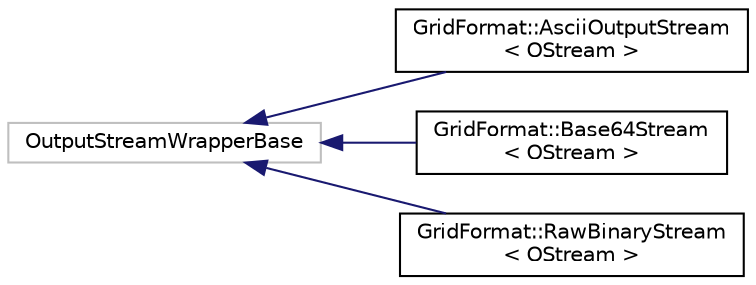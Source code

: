 digraph "Graphical Class Hierarchy"
{
 // LATEX_PDF_SIZE
  edge [fontname="Helvetica",fontsize="10",labelfontname="Helvetica",labelfontsize="10"];
  node [fontname="Helvetica",fontsize="10",shape=record];
  rankdir="LR";
  Node77 [label="OutputStreamWrapperBase",height=0.2,width=0.4,color="grey75", fillcolor="white", style="filled",tooltip=" "];
  Node77 -> Node0 [dir="back",color="midnightblue",fontsize="10",style="solid",fontname="Helvetica"];
  Node0 [label="GridFormat::AsciiOutputStream\l\< OStream \>",height=0.2,width=0.4,color="black", fillcolor="white", style="filled",URL="$classGridFormat_1_1AsciiOutputStream.html",tooltip="Wrapper around a given stream to write formatted ascii output."];
  Node77 -> Node79 [dir="back",color="midnightblue",fontsize="10",style="solid",fontname="Helvetica"];
  Node79 [label="GridFormat::Base64Stream\l\< OStream \>",height=0.2,width=0.4,color="black", fillcolor="white", style="filled",URL="$classGridFormat_1_1Base64Stream.html",tooltip="Wrapper around a given stream to write output encoded with base64."];
  Node77 -> Node80 [dir="back",color="midnightblue",fontsize="10",style="solid",fontname="Helvetica"];
  Node80 [label="GridFormat::RawBinaryStream\l\< OStream \>",height=0.2,width=0.4,color="black", fillcolor="white", style="filled",URL="$classGridFormat_1_1RawBinaryStream.html",tooltip="Wrapper around a given stream to write raw binary data."];
}
